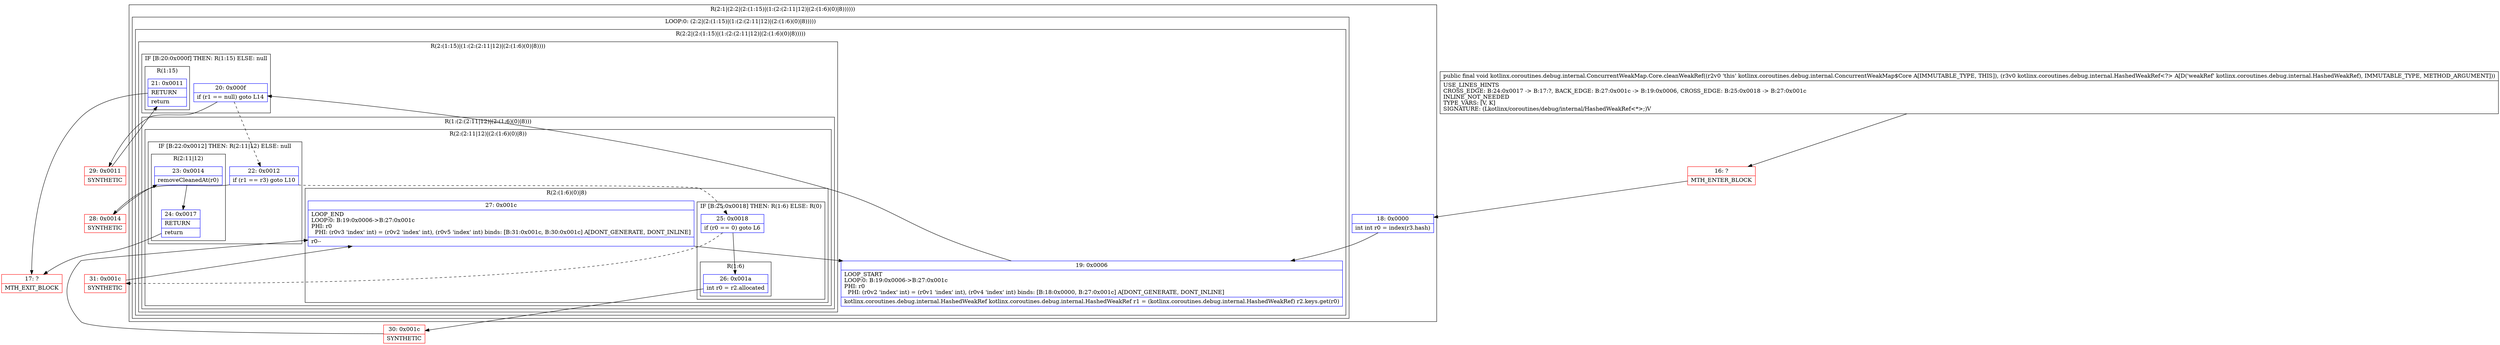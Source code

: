 digraph "CFG forkotlinx.coroutines.debug.internal.ConcurrentWeakMap.Core.cleanWeakRef(Lkotlinx\/coroutines\/debug\/internal\/HashedWeakRef;)V" {
subgraph cluster_Region_1711482453 {
label = "R(2:1|(2:2|(2:(1:15)|(1:(2:(2:11|12)|(2:(1:6)(0)|8))))))";
node [shape=record,color=blue];
Node_18 [shape=record,label="{18\:\ 0x0000|int int r0 = index(r3.hash)\l}"];
subgraph cluster_LoopRegion_1939573703 {
label = "LOOP:0: (2:2|(2:(1:15)|(1:(2:(2:11|12)|(2:(1:6)(0)|8)))))";
node [shape=record,color=blue];
subgraph cluster_Region_1691498954 {
label = "R(2:2|(2:(1:15)|(1:(2:(2:11|12)|(2:(1:6)(0)|8)))))";
node [shape=record,color=blue];
Node_19 [shape=record,label="{19\:\ 0x0006|LOOP_START\lLOOP:0: B:19:0x0006\-\>B:27:0x001c\lPHI: r0 \l  PHI: (r0v2 'index' int) = (r0v1 'index' int), (r0v4 'index' int) binds: [B:18:0x0000, B:27:0x001c] A[DONT_GENERATE, DONT_INLINE]\l|kotlinx.coroutines.debug.internal.HashedWeakRef kotlinx.coroutines.debug.internal.HashedWeakRef r1 = (kotlinx.coroutines.debug.internal.HashedWeakRef) r2.keys.get(r0)\l}"];
subgraph cluster_Region_1056595260 {
label = "R(2:(1:15)|(1:(2:(2:11|12)|(2:(1:6)(0)|8))))";
node [shape=record,color=blue];
subgraph cluster_IfRegion_1244288055 {
label = "IF [B:20:0x000f] THEN: R(1:15) ELSE: null";
node [shape=record,color=blue];
Node_20 [shape=record,label="{20\:\ 0x000f|if (r1 == null) goto L14\l}"];
subgraph cluster_Region_413233438 {
label = "R(1:15)";
node [shape=record,color=blue];
Node_21 [shape=record,label="{21\:\ 0x0011|RETURN\l|return\l}"];
}
}
subgraph cluster_Region_1914694302 {
label = "R(1:(2:(2:11|12)|(2:(1:6)(0)|8)))";
node [shape=record,color=blue];
subgraph cluster_Region_1576374953 {
label = "R(2:(2:11|12)|(2:(1:6)(0)|8))";
node [shape=record,color=blue];
subgraph cluster_IfRegion_1069758673 {
label = "IF [B:22:0x0012] THEN: R(2:11|12) ELSE: null";
node [shape=record,color=blue];
Node_22 [shape=record,label="{22\:\ 0x0012|if (r1 == r3) goto L10\l}"];
subgraph cluster_Region_463243915 {
label = "R(2:11|12)";
node [shape=record,color=blue];
Node_23 [shape=record,label="{23\:\ 0x0014|removeCleanedAt(r0)\l}"];
Node_24 [shape=record,label="{24\:\ 0x0017|RETURN\l|return\l}"];
}
}
subgraph cluster_Region_351483930 {
label = "R(2:(1:6)(0)|8)";
node [shape=record,color=blue];
subgraph cluster_IfRegion_379736586 {
label = "IF [B:25:0x0018] THEN: R(1:6) ELSE: R(0)";
node [shape=record,color=blue];
Node_25 [shape=record,label="{25\:\ 0x0018|if (r0 == 0) goto L6\l}"];
subgraph cluster_Region_1351719097 {
label = "R(1:6)";
node [shape=record,color=blue];
Node_26 [shape=record,label="{26\:\ 0x001a|int r0 = r2.allocated\l}"];
}
subgraph cluster_Region_831141782 {
label = "R(0)";
node [shape=record,color=blue];
}
}
Node_27 [shape=record,label="{27\:\ 0x001c|LOOP_END\lLOOP:0: B:19:0x0006\-\>B:27:0x001c\lPHI: r0 \l  PHI: (r0v3 'index' int) = (r0v2 'index' int), (r0v5 'index' int) binds: [B:31:0x001c, B:30:0x001c] A[DONT_GENERATE, DONT_INLINE]\l|r0\-\-\l}"];
}
}
}
}
}
}
}
Node_16 [shape=record,color=red,label="{16\:\ ?|MTH_ENTER_BLOCK\l}"];
Node_30 [shape=record,color=red,label="{30\:\ 0x001c|SYNTHETIC\l}"];
Node_31 [shape=record,color=red,label="{31\:\ 0x001c|SYNTHETIC\l}"];
Node_28 [shape=record,color=red,label="{28\:\ 0x0014|SYNTHETIC\l}"];
Node_17 [shape=record,color=red,label="{17\:\ ?|MTH_EXIT_BLOCK\l}"];
Node_29 [shape=record,color=red,label="{29\:\ 0x0011|SYNTHETIC\l}"];
MethodNode[shape=record,label="{public final void kotlinx.coroutines.debug.internal.ConcurrentWeakMap.Core.cleanWeakRef((r2v0 'this' kotlinx.coroutines.debug.internal.ConcurrentWeakMap$Core A[IMMUTABLE_TYPE, THIS]), (r3v0 kotlinx.coroutines.debug.internal.HashedWeakRef\<?\> A[D('weakRef' kotlinx.coroutines.debug.internal.HashedWeakRef), IMMUTABLE_TYPE, METHOD_ARGUMENT]))  | USE_LINES_HINTS\lCROSS_EDGE: B:24:0x0017 \-\> B:17:?, BACK_EDGE: B:27:0x001c \-\> B:19:0x0006, CROSS_EDGE: B:25:0x0018 \-\> B:27:0x001c\lINLINE_NOT_NEEDED\lTYPE_VARS: [V, K]\lSIGNATURE: (Lkotlinx\/coroutines\/debug\/internal\/HashedWeakRef\<*\>;)V\l}"];
MethodNode -> Node_16;Node_18 -> Node_19;
Node_19 -> Node_20;
Node_20 -> Node_22[style=dashed];
Node_20 -> Node_29;
Node_21 -> Node_17;
Node_22 -> Node_25[style=dashed];
Node_22 -> Node_28;
Node_23 -> Node_24;
Node_24 -> Node_17;
Node_25 -> Node_26;
Node_25 -> Node_31[style=dashed];
Node_26 -> Node_30;
Node_27 -> Node_19;
Node_16 -> Node_18;
Node_30 -> Node_27;
Node_31 -> Node_27;
Node_28 -> Node_23;
Node_29 -> Node_21;
}

